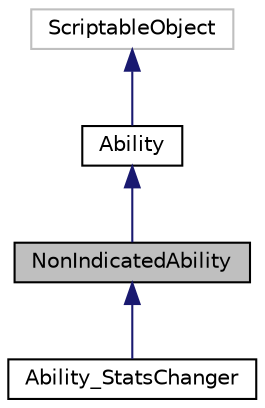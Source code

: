digraph "NonIndicatedAbility"
{
 // INTERACTIVE_SVG=YES
 // LATEX_PDF_SIZE
  bgcolor="transparent";
  edge [fontname="Helvetica",fontsize="10",labelfontname="Helvetica",labelfontsize="10"];
  node [fontname="Helvetica",fontsize="10",shape=record];
  Node1 [label="NonIndicatedAbility",height=0.2,width=0.4,color="black", fillcolor="grey75", style="filled", fontcolor="black",tooltip="Encapsulador de les Ability que NO han de mostrar cap indicador."];
  Node2 -> Node1 [dir="back",color="midnightblue",fontsize="10",style="solid",fontname="Helvetica"];
  Node2 [label="Ability",height=0.2,width=0.4,color="black",URL="$class_ability.html",tooltip="Base abstract class for an Ability."];
  Node3 -> Node2 [dir="back",color="midnightblue",fontsize="10",style="solid",fontname="Helvetica"];
  Node3 [label="ScriptableObject",height=0.2,width=0.4,color="grey75",tooltip=" "];
  Node1 -> Node4 [dir="back",color="midnightblue",fontsize="10",style="solid",fontname="Helvetica"];
  Node4 [label="Ability_StatsChanger",height=0.2,width=0.4,color="black",URL="$class_ability___stats_changer.html",tooltip=" "];
}
